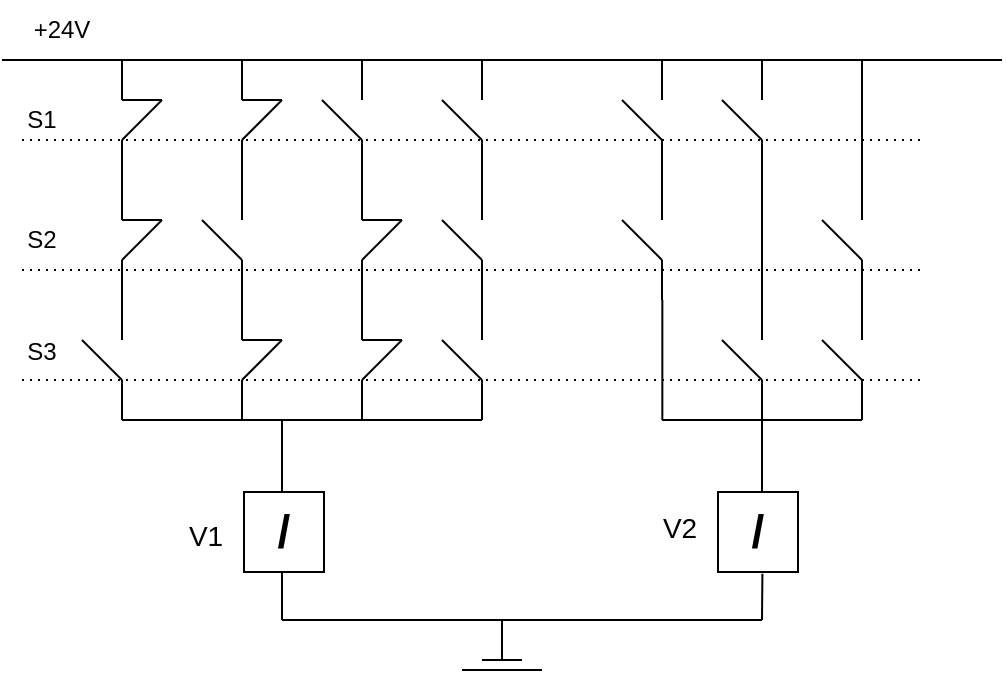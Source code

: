 <mxfile version="24.8.4" pages="3">
  <diagram id="AM9lH2a5jzfDnKfI3pg5" name="Page-3">
    <mxGraphModel dx="598" dy="318" grid="1" gridSize="10" guides="1" tooltips="1" connect="1" arrows="1" fold="1" page="1" pageScale="1" pageWidth="827" pageHeight="1169" math="0" shadow="0">
      <root>
        <mxCell id="0" />
        <mxCell id="1" parent="0" />
        <mxCell id="fuDZo03GKlNmwaECediN-8" value="" style="endArrow=none;html=1;rounded=0;" edge="1" parent="1">
          <mxGeometry width="50" height="50" relative="1" as="geometry">
            <mxPoint x="20" y="240" as="sourcePoint" />
            <mxPoint x="520" y="240" as="targetPoint" />
          </mxGeometry>
        </mxCell>
        <mxCell id="fuDZo03GKlNmwaECediN-56" value="" style="endArrow=none;dashed=1;html=1;dashPattern=1 3;strokeWidth=1;rounded=0;" edge="1" parent="1">
          <mxGeometry width="50" height="50" relative="1" as="geometry">
            <mxPoint x="30" y="280" as="sourcePoint" />
            <mxPoint x="480" y="280" as="targetPoint" />
          </mxGeometry>
        </mxCell>
        <mxCell id="fuDZo03GKlNmwaECediN-57" value="S1" style="text;strokeColor=none;align=center;fillColor=none;html=1;verticalAlign=middle;whiteSpace=wrap;rounded=0;" vertex="1" parent="1">
          <mxGeometry x="30" y="255" width="20" height="30" as="geometry" />
        </mxCell>
        <mxCell id="fuDZo03GKlNmwaECediN-61" value="" style="group" vertex="1" connectable="0" parent="1">
          <mxGeometry x="140" y="240" width="20" height="60" as="geometry" />
        </mxCell>
        <mxCell id="fuDZo03GKlNmwaECediN-10" value="" style="endArrow=none;html=1;rounded=0;" edge="1" parent="fuDZo03GKlNmwaECediN-61">
          <mxGeometry width="50" height="50" relative="1" as="geometry">
            <mxPoint y="20" as="sourcePoint" />
            <mxPoint as="targetPoint" />
          </mxGeometry>
        </mxCell>
        <mxCell id="fuDZo03GKlNmwaECediN-11" value="" style="endArrow=none;html=1;rounded=0;" edge="1" parent="fuDZo03GKlNmwaECediN-61">
          <mxGeometry width="50" height="50" relative="1" as="geometry">
            <mxPoint y="40" as="sourcePoint" />
            <mxPoint x="20" y="20" as="targetPoint" />
          </mxGeometry>
        </mxCell>
        <mxCell id="fuDZo03GKlNmwaECediN-13" value="" style="endArrow=none;html=1;rounded=0;" edge="1" parent="fuDZo03GKlNmwaECediN-61">
          <mxGeometry width="50" height="50" relative="1" as="geometry">
            <mxPoint y="20" as="sourcePoint" />
            <mxPoint x="20" y="20" as="targetPoint" />
          </mxGeometry>
        </mxCell>
        <mxCell id="fuDZo03GKlNmwaECediN-60" value="" style="endArrow=none;html=1;rounded=0;" edge="1" parent="fuDZo03GKlNmwaECediN-61">
          <mxGeometry width="50" height="50" relative="1" as="geometry">
            <mxPoint y="60" as="sourcePoint" />
            <mxPoint y="40" as="targetPoint" />
          </mxGeometry>
        </mxCell>
        <mxCell id="fuDZo03GKlNmwaECediN-68" value="" style="group" vertex="1" connectable="0" parent="1">
          <mxGeometry x="80" y="240" width="20" height="60" as="geometry" />
        </mxCell>
        <mxCell id="fuDZo03GKlNmwaECediN-69" value="" style="endArrow=none;html=1;rounded=0;" edge="1" parent="fuDZo03GKlNmwaECediN-68">
          <mxGeometry width="50" height="50" relative="1" as="geometry">
            <mxPoint y="20" as="sourcePoint" />
            <mxPoint as="targetPoint" />
          </mxGeometry>
        </mxCell>
        <mxCell id="fuDZo03GKlNmwaECediN-70" value="" style="endArrow=none;html=1;rounded=0;" edge="1" parent="fuDZo03GKlNmwaECediN-68">
          <mxGeometry width="50" height="50" relative="1" as="geometry">
            <mxPoint y="40" as="sourcePoint" />
            <mxPoint x="20" y="20" as="targetPoint" />
          </mxGeometry>
        </mxCell>
        <mxCell id="fuDZo03GKlNmwaECediN-71" value="" style="endArrow=none;html=1;rounded=0;" edge="1" parent="fuDZo03GKlNmwaECediN-68">
          <mxGeometry width="50" height="50" relative="1" as="geometry">
            <mxPoint y="20" as="sourcePoint" />
            <mxPoint x="20" y="20" as="targetPoint" />
          </mxGeometry>
        </mxCell>
        <mxCell id="fuDZo03GKlNmwaECediN-72" value="" style="endArrow=none;html=1;rounded=0;" edge="1" parent="fuDZo03GKlNmwaECediN-68">
          <mxGeometry width="50" height="50" relative="1" as="geometry">
            <mxPoint y="60" as="sourcePoint" />
            <mxPoint y="40" as="targetPoint" />
          </mxGeometry>
        </mxCell>
        <mxCell id="fuDZo03GKlNmwaECediN-73" value="" style="group" vertex="1" connectable="0" parent="1">
          <mxGeometry x="180" y="240" width="20" height="60" as="geometry" />
        </mxCell>
        <mxCell id="fuDZo03GKlNmwaECediN-74" value="" style="endArrow=none;html=1;rounded=0;" edge="1" parent="fuDZo03GKlNmwaECediN-73">
          <mxGeometry width="50" height="50" relative="1" as="geometry">
            <mxPoint x="20" y="20" as="sourcePoint" />
            <mxPoint x="20" as="targetPoint" />
          </mxGeometry>
        </mxCell>
        <mxCell id="fuDZo03GKlNmwaECediN-75" value="" style="endArrow=none;html=1;rounded=0;" edge="1" parent="fuDZo03GKlNmwaECediN-73">
          <mxGeometry width="50" height="50" relative="1" as="geometry">
            <mxPoint x="20" y="40" as="sourcePoint" />
            <mxPoint y="20" as="targetPoint" />
          </mxGeometry>
        </mxCell>
        <mxCell id="fuDZo03GKlNmwaECediN-76" value="" style="endArrow=none;html=1;rounded=0;" edge="1" parent="fuDZo03GKlNmwaECediN-73">
          <mxGeometry width="50" height="50" relative="1" as="geometry">
            <mxPoint x="20" y="60" as="sourcePoint" />
            <mxPoint x="20" y="40" as="targetPoint" />
          </mxGeometry>
        </mxCell>
        <mxCell id="fuDZo03GKlNmwaECediN-77" value="" style="group" vertex="1" connectable="0" parent="1">
          <mxGeometry x="240" y="240" width="20" height="60" as="geometry" />
        </mxCell>
        <mxCell id="fuDZo03GKlNmwaECediN-78" value="" style="endArrow=none;html=1;rounded=0;" edge="1" parent="fuDZo03GKlNmwaECediN-77">
          <mxGeometry width="50" height="50" relative="1" as="geometry">
            <mxPoint x="20" y="20" as="sourcePoint" />
            <mxPoint x="20" as="targetPoint" />
          </mxGeometry>
        </mxCell>
        <mxCell id="fuDZo03GKlNmwaECediN-79" value="" style="endArrow=none;html=1;rounded=0;" edge="1" parent="fuDZo03GKlNmwaECediN-77">
          <mxGeometry width="50" height="50" relative="1" as="geometry">
            <mxPoint x="20" y="40" as="sourcePoint" />
            <mxPoint y="20" as="targetPoint" />
          </mxGeometry>
        </mxCell>
        <mxCell id="fuDZo03GKlNmwaECediN-80" value="" style="endArrow=none;html=1;rounded=0;" edge="1" parent="fuDZo03GKlNmwaECediN-77">
          <mxGeometry width="50" height="50" relative="1" as="geometry">
            <mxPoint x="20" y="60" as="sourcePoint" />
            <mxPoint x="20" y="40" as="targetPoint" />
          </mxGeometry>
        </mxCell>
        <mxCell id="fuDZo03GKlNmwaECediN-111" value="&lt;div&gt;S2&lt;/div&gt;" style="text;strokeColor=none;align=center;fillColor=none;html=1;verticalAlign=middle;whiteSpace=wrap;rounded=0;" vertex="1" parent="1">
          <mxGeometry x="30" y="315" width="20" height="30" as="geometry" />
        </mxCell>
        <mxCell id="fuDZo03GKlNmwaECediN-141" value="" style="group" vertex="1" connectable="0" parent="1">
          <mxGeometry x="80" y="300" width="20" height="60" as="geometry" />
        </mxCell>
        <mxCell id="fuDZo03GKlNmwaECediN-142" value="" style="endArrow=none;html=1;rounded=0;" edge="1" parent="fuDZo03GKlNmwaECediN-141">
          <mxGeometry width="50" height="50" relative="1" as="geometry">
            <mxPoint y="20" as="sourcePoint" />
            <mxPoint as="targetPoint" />
          </mxGeometry>
        </mxCell>
        <mxCell id="fuDZo03GKlNmwaECediN-143" value="" style="endArrow=none;html=1;rounded=0;" edge="1" parent="fuDZo03GKlNmwaECediN-141">
          <mxGeometry width="50" height="50" relative="1" as="geometry">
            <mxPoint y="40" as="sourcePoint" />
            <mxPoint x="20" y="20" as="targetPoint" />
          </mxGeometry>
        </mxCell>
        <mxCell id="fuDZo03GKlNmwaECediN-144" value="" style="endArrow=none;html=1;rounded=0;" edge="1" parent="fuDZo03GKlNmwaECediN-141">
          <mxGeometry width="50" height="50" relative="1" as="geometry">
            <mxPoint y="20" as="sourcePoint" />
            <mxPoint x="20" y="20" as="targetPoint" />
          </mxGeometry>
        </mxCell>
        <mxCell id="fuDZo03GKlNmwaECediN-145" value="" style="endArrow=none;html=1;rounded=0;" edge="1" parent="fuDZo03GKlNmwaECediN-141">
          <mxGeometry width="50" height="50" relative="1" as="geometry">
            <mxPoint y="60" as="sourcePoint" />
            <mxPoint y="40" as="targetPoint" />
          </mxGeometry>
        </mxCell>
        <mxCell id="fuDZo03GKlNmwaECediN-146" value="" style="group" vertex="1" connectable="0" parent="1">
          <mxGeometry x="60" y="360" width="20" height="60" as="geometry" />
        </mxCell>
        <mxCell id="fuDZo03GKlNmwaECediN-147" value="" style="endArrow=none;html=1;rounded=0;" edge="1" parent="fuDZo03GKlNmwaECediN-146">
          <mxGeometry width="50" height="50" relative="1" as="geometry">
            <mxPoint x="20" y="20" as="sourcePoint" />
            <mxPoint x="20" as="targetPoint" />
          </mxGeometry>
        </mxCell>
        <mxCell id="fuDZo03GKlNmwaECediN-148" value="" style="endArrow=none;html=1;rounded=0;" edge="1" parent="fuDZo03GKlNmwaECediN-146">
          <mxGeometry width="50" height="50" relative="1" as="geometry">
            <mxPoint x="20" y="40" as="sourcePoint" />
            <mxPoint y="20" as="targetPoint" />
          </mxGeometry>
        </mxCell>
        <mxCell id="fuDZo03GKlNmwaECediN-149" value="" style="endArrow=none;html=1;rounded=0;" edge="1" parent="fuDZo03GKlNmwaECediN-146">
          <mxGeometry width="50" height="50" relative="1" as="geometry">
            <mxPoint x="20" y="60" as="sourcePoint" />
            <mxPoint x="20" y="40" as="targetPoint" />
          </mxGeometry>
        </mxCell>
        <mxCell id="fuDZo03GKlNmwaECediN-150" value="" style="group" vertex="1" connectable="0" parent="1">
          <mxGeometry x="120" y="300" width="20" height="60" as="geometry" />
        </mxCell>
        <mxCell id="fuDZo03GKlNmwaECediN-151" value="" style="endArrow=none;html=1;rounded=0;" edge="1" parent="fuDZo03GKlNmwaECediN-150">
          <mxGeometry width="50" height="50" relative="1" as="geometry">
            <mxPoint x="20" y="20" as="sourcePoint" />
            <mxPoint x="20" as="targetPoint" />
          </mxGeometry>
        </mxCell>
        <mxCell id="fuDZo03GKlNmwaECediN-152" value="" style="endArrow=none;html=1;rounded=0;" edge="1" parent="fuDZo03GKlNmwaECediN-150">
          <mxGeometry width="50" height="50" relative="1" as="geometry">
            <mxPoint x="20" y="40" as="sourcePoint" />
            <mxPoint y="20" as="targetPoint" />
          </mxGeometry>
        </mxCell>
        <mxCell id="fuDZo03GKlNmwaECediN-153" value="" style="endArrow=none;html=1;rounded=0;" edge="1" parent="fuDZo03GKlNmwaECediN-150">
          <mxGeometry width="50" height="50" relative="1" as="geometry">
            <mxPoint x="20" y="60" as="sourcePoint" />
            <mxPoint x="20" y="40" as="targetPoint" />
          </mxGeometry>
        </mxCell>
        <mxCell id="fuDZo03GKlNmwaECediN-154" value="" style="group" vertex="1" connectable="0" parent="1">
          <mxGeometry x="140" y="360" width="20" height="60" as="geometry" />
        </mxCell>
        <mxCell id="fuDZo03GKlNmwaECediN-155" value="" style="endArrow=none;html=1;rounded=0;" edge="1" parent="fuDZo03GKlNmwaECediN-154">
          <mxGeometry width="50" height="50" relative="1" as="geometry">
            <mxPoint y="20" as="sourcePoint" />
            <mxPoint as="targetPoint" />
          </mxGeometry>
        </mxCell>
        <mxCell id="fuDZo03GKlNmwaECediN-156" value="" style="endArrow=none;html=1;rounded=0;" edge="1" parent="fuDZo03GKlNmwaECediN-154">
          <mxGeometry width="50" height="50" relative="1" as="geometry">
            <mxPoint y="40" as="sourcePoint" />
            <mxPoint x="20" y="20" as="targetPoint" />
          </mxGeometry>
        </mxCell>
        <mxCell id="fuDZo03GKlNmwaECediN-157" value="" style="endArrow=none;html=1;rounded=0;" edge="1" parent="fuDZo03GKlNmwaECediN-154">
          <mxGeometry width="50" height="50" relative="1" as="geometry">
            <mxPoint y="20" as="sourcePoint" />
            <mxPoint x="20" y="20" as="targetPoint" />
          </mxGeometry>
        </mxCell>
        <mxCell id="fuDZo03GKlNmwaECediN-158" value="" style="endArrow=none;html=1;rounded=0;" edge="1" parent="fuDZo03GKlNmwaECediN-154">
          <mxGeometry width="50" height="50" relative="1" as="geometry">
            <mxPoint y="60" as="sourcePoint" />
            <mxPoint y="40" as="targetPoint" />
          </mxGeometry>
        </mxCell>
        <mxCell id="fuDZo03GKlNmwaECediN-159" value="" style="group" vertex="1" connectable="0" parent="1">
          <mxGeometry x="200" y="300" width="20" height="60" as="geometry" />
        </mxCell>
        <mxCell id="fuDZo03GKlNmwaECediN-160" value="" style="endArrow=none;html=1;rounded=0;" edge="1" parent="fuDZo03GKlNmwaECediN-159">
          <mxGeometry width="50" height="50" relative="1" as="geometry">
            <mxPoint y="20" as="sourcePoint" />
            <mxPoint as="targetPoint" />
          </mxGeometry>
        </mxCell>
        <mxCell id="fuDZo03GKlNmwaECediN-161" value="" style="endArrow=none;html=1;rounded=0;" edge="1" parent="fuDZo03GKlNmwaECediN-159">
          <mxGeometry width="50" height="50" relative="1" as="geometry">
            <mxPoint y="40" as="sourcePoint" />
            <mxPoint x="20" y="20" as="targetPoint" />
          </mxGeometry>
        </mxCell>
        <mxCell id="fuDZo03GKlNmwaECediN-162" value="" style="endArrow=none;html=1;rounded=0;" edge="1" parent="fuDZo03GKlNmwaECediN-159">
          <mxGeometry width="50" height="50" relative="1" as="geometry">
            <mxPoint y="20" as="sourcePoint" />
            <mxPoint x="20" y="20" as="targetPoint" />
          </mxGeometry>
        </mxCell>
        <mxCell id="fuDZo03GKlNmwaECediN-163" value="" style="endArrow=none;html=1;rounded=0;" edge="1" parent="fuDZo03GKlNmwaECediN-159">
          <mxGeometry width="50" height="50" relative="1" as="geometry">
            <mxPoint y="60" as="sourcePoint" />
            <mxPoint y="40" as="targetPoint" />
          </mxGeometry>
        </mxCell>
        <mxCell id="fuDZo03GKlNmwaECediN-164" value="" style="group" vertex="1" connectable="0" parent="1">
          <mxGeometry x="200" y="360" width="20" height="60" as="geometry" />
        </mxCell>
        <mxCell id="fuDZo03GKlNmwaECediN-165" value="" style="endArrow=none;html=1;rounded=0;" edge="1" parent="fuDZo03GKlNmwaECediN-164">
          <mxGeometry width="50" height="50" relative="1" as="geometry">
            <mxPoint y="20" as="sourcePoint" />
            <mxPoint as="targetPoint" />
          </mxGeometry>
        </mxCell>
        <mxCell id="fuDZo03GKlNmwaECediN-166" value="" style="endArrow=none;html=1;rounded=0;" edge="1" parent="fuDZo03GKlNmwaECediN-164">
          <mxGeometry width="50" height="50" relative="1" as="geometry">
            <mxPoint y="40" as="sourcePoint" />
            <mxPoint x="20" y="20" as="targetPoint" />
          </mxGeometry>
        </mxCell>
        <mxCell id="fuDZo03GKlNmwaECediN-167" value="" style="endArrow=none;html=1;rounded=0;" edge="1" parent="fuDZo03GKlNmwaECediN-164">
          <mxGeometry width="50" height="50" relative="1" as="geometry">
            <mxPoint y="20" as="sourcePoint" />
            <mxPoint x="20" y="20" as="targetPoint" />
          </mxGeometry>
        </mxCell>
        <mxCell id="fuDZo03GKlNmwaECediN-168" value="" style="endArrow=none;html=1;rounded=0;" edge="1" parent="fuDZo03GKlNmwaECediN-164">
          <mxGeometry width="50" height="50" relative="1" as="geometry">
            <mxPoint y="60" as="sourcePoint" />
            <mxPoint y="40" as="targetPoint" />
          </mxGeometry>
        </mxCell>
        <mxCell id="fuDZo03GKlNmwaECediN-169" value="" style="group" vertex="1" connectable="0" parent="1">
          <mxGeometry x="240" y="300" width="20" height="60" as="geometry" />
        </mxCell>
        <mxCell id="fuDZo03GKlNmwaECediN-170" value="" style="endArrow=none;html=1;rounded=0;" edge="1" parent="fuDZo03GKlNmwaECediN-169">
          <mxGeometry width="50" height="50" relative="1" as="geometry">
            <mxPoint x="20" y="20" as="sourcePoint" />
            <mxPoint x="20" as="targetPoint" />
          </mxGeometry>
        </mxCell>
        <mxCell id="fuDZo03GKlNmwaECediN-171" value="" style="endArrow=none;html=1;rounded=0;" edge="1" parent="fuDZo03GKlNmwaECediN-169">
          <mxGeometry width="50" height="50" relative="1" as="geometry">
            <mxPoint x="20" y="40" as="sourcePoint" />
            <mxPoint y="20" as="targetPoint" />
          </mxGeometry>
        </mxCell>
        <mxCell id="fuDZo03GKlNmwaECediN-172" value="" style="endArrow=none;html=1;rounded=0;" edge="1" parent="fuDZo03GKlNmwaECediN-169">
          <mxGeometry width="50" height="50" relative="1" as="geometry">
            <mxPoint x="20" y="60" as="sourcePoint" />
            <mxPoint x="20" y="40" as="targetPoint" />
          </mxGeometry>
        </mxCell>
        <mxCell id="fuDZo03GKlNmwaECediN-173" value="" style="group" vertex="1" connectable="0" parent="1">
          <mxGeometry x="240" y="360" width="20" height="60" as="geometry" />
        </mxCell>
        <mxCell id="fuDZo03GKlNmwaECediN-174" value="" style="endArrow=none;html=1;rounded=0;" edge="1" parent="fuDZo03GKlNmwaECediN-173">
          <mxGeometry width="50" height="50" relative="1" as="geometry">
            <mxPoint x="20" y="20" as="sourcePoint" />
            <mxPoint x="20" as="targetPoint" />
          </mxGeometry>
        </mxCell>
        <mxCell id="fuDZo03GKlNmwaECediN-175" value="" style="endArrow=none;html=1;rounded=0;" edge="1" parent="fuDZo03GKlNmwaECediN-173">
          <mxGeometry width="50" height="50" relative="1" as="geometry">
            <mxPoint x="20" y="40" as="sourcePoint" />
            <mxPoint y="20" as="targetPoint" />
          </mxGeometry>
        </mxCell>
        <mxCell id="fuDZo03GKlNmwaECediN-176" value="" style="endArrow=none;html=1;rounded=0;" edge="1" parent="fuDZo03GKlNmwaECediN-173">
          <mxGeometry width="50" height="50" relative="1" as="geometry">
            <mxPoint x="20" y="60" as="sourcePoint" />
            <mxPoint x="20" y="40" as="targetPoint" />
          </mxGeometry>
        </mxCell>
        <mxCell id="fuDZo03GKlNmwaECediN-177" value="" style="endArrow=none;dashed=1;html=1;dashPattern=1 3;strokeWidth=1;rounded=0;" edge="1" parent="1">
          <mxGeometry width="50" height="50" relative="1" as="geometry">
            <mxPoint x="30" y="345" as="sourcePoint" />
            <mxPoint x="480" y="345" as="targetPoint" />
          </mxGeometry>
        </mxCell>
        <mxCell id="fuDZo03GKlNmwaECediN-178" value="" style="endArrow=none;dashed=1;html=1;dashPattern=1 3;strokeWidth=1;rounded=0;" edge="1" parent="1">
          <mxGeometry width="50" height="50" relative="1" as="geometry">
            <mxPoint x="30" y="400" as="sourcePoint" />
            <mxPoint x="480" y="400" as="targetPoint" />
          </mxGeometry>
        </mxCell>
        <mxCell id="fuDZo03GKlNmwaECediN-179" value="&lt;div&gt;S3&lt;/div&gt;" style="text;strokeColor=none;align=center;fillColor=none;html=1;verticalAlign=middle;whiteSpace=wrap;rounded=0;" vertex="1" parent="1">
          <mxGeometry x="30" y="328" width="20" height="115" as="geometry" />
        </mxCell>
        <mxCell id="fuDZo03GKlNmwaECediN-181" value="" style="endArrow=none;html=1;rounded=0;" edge="1" parent="1">
          <mxGeometry width="50" height="50" relative="1" as="geometry">
            <mxPoint x="80" y="420" as="sourcePoint" />
            <mxPoint x="260" y="420" as="targetPoint" />
          </mxGeometry>
        </mxCell>
        <mxCell id="fuDZo03GKlNmwaECediN-183" value="&lt;b&gt;&lt;font style=&quot;font-size: 23px;&quot;&gt;/&lt;/font&gt;&lt;/b&gt;" style="whiteSpace=wrap;html=1;aspect=fixed;" vertex="1" parent="1">
          <mxGeometry x="141" y="456" width="40" height="40" as="geometry" />
        </mxCell>
        <mxCell id="fuDZo03GKlNmwaECediN-188" value="" style="endArrow=none;html=1;rounded=0;exitX=0.5;exitY=1;exitDx=0;exitDy=0;" edge="1" parent="1">
          <mxGeometry width="50" height="50" relative="1" as="geometry">
            <mxPoint x="160" y="496" as="sourcePoint" />
            <mxPoint x="160" y="520" as="targetPoint" />
          </mxGeometry>
        </mxCell>
        <mxCell id="fuDZo03GKlNmwaECediN-189" value="" style="endArrow=none;html=1;rounded=0;" edge="1" parent="1">
          <mxGeometry width="50" height="50" relative="1" as="geometry">
            <mxPoint x="260" y="540" as="sourcePoint" />
            <mxPoint x="280" y="540" as="targetPoint" />
          </mxGeometry>
        </mxCell>
        <mxCell id="fuDZo03GKlNmwaECediN-190" value="" style="endArrow=none;html=1;rounded=0;" edge="1" parent="1">
          <mxGeometry width="50" height="50" relative="1" as="geometry">
            <mxPoint x="250" y="545" as="sourcePoint" />
            <mxPoint x="290" y="545" as="targetPoint" />
          </mxGeometry>
        </mxCell>
        <mxCell id="fuDZo03GKlNmwaECediN-191" value="+24V" style="text;strokeColor=none;align=center;fillColor=none;html=1;verticalAlign=middle;whiteSpace=wrap;rounded=0;" vertex="1" parent="1">
          <mxGeometry x="20" y="210" width="60" height="30" as="geometry" />
        </mxCell>
        <mxCell id="fuDZo03GKlNmwaECediN-192" value="" style="group" vertex="1" connectable="0" parent="1">
          <mxGeometry x="330" y="240" width="20" height="60" as="geometry" />
        </mxCell>
        <mxCell id="fuDZo03GKlNmwaECediN-193" value="" style="endArrow=none;html=1;rounded=0;" edge="1" parent="fuDZo03GKlNmwaECediN-192">
          <mxGeometry width="50" height="50" relative="1" as="geometry">
            <mxPoint x="20" y="20" as="sourcePoint" />
            <mxPoint x="20" as="targetPoint" />
          </mxGeometry>
        </mxCell>
        <mxCell id="fuDZo03GKlNmwaECediN-194" value="" style="endArrow=none;html=1;rounded=0;" edge="1" parent="fuDZo03GKlNmwaECediN-192">
          <mxGeometry width="50" height="50" relative="1" as="geometry">
            <mxPoint x="20" y="40" as="sourcePoint" />
            <mxPoint y="20" as="targetPoint" />
          </mxGeometry>
        </mxCell>
        <mxCell id="fuDZo03GKlNmwaECediN-195" value="" style="endArrow=none;html=1;rounded=0;" edge="1" parent="fuDZo03GKlNmwaECediN-192">
          <mxGeometry width="50" height="50" relative="1" as="geometry">
            <mxPoint x="20" y="60" as="sourcePoint" />
            <mxPoint x="20" y="40" as="targetPoint" />
          </mxGeometry>
        </mxCell>
        <mxCell id="fuDZo03GKlNmwaECediN-196" value="" style="group" vertex="1" connectable="0" parent="1">
          <mxGeometry x="380" y="240" width="20" height="60" as="geometry" />
        </mxCell>
        <mxCell id="fuDZo03GKlNmwaECediN-197" value="" style="endArrow=none;html=1;rounded=0;" edge="1" parent="fuDZo03GKlNmwaECediN-196">
          <mxGeometry width="50" height="50" relative="1" as="geometry">
            <mxPoint x="20" y="20" as="sourcePoint" />
            <mxPoint x="20" as="targetPoint" />
          </mxGeometry>
        </mxCell>
        <mxCell id="fuDZo03GKlNmwaECediN-198" value="" style="endArrow=none;html=1;rounded=0;" edge="1" parent="fuDZo03GKlNmwaECediN-196">
          <mxGeometry width="50" height="50" relative="1" as="geometry">
            <mxPoint x="20" y="40" as="sourcePoint" />
            <mxPoint y="20" as="targetPoint" />
          </mxGeometry>
        </mxCell>
        <mxCell id="fuDZo03GKlNmwaECediN-199" value="" style="endArrow=none;html=1;rounded=0;" edge="1" parent="fuDZo03GKlNmwaECediN-196">
          <mxGeometry width="50" height="50" relative="1" as="geometry">
            <mxPoint x="20" y="60" as="sourcePoint" />
            <mxPoint x="20" y="40" as="targetPoint" />
          </mxGeometry>
        </mxCell>
        <mxCell id="fuDZo03GKlNmwaECediN-200" value="" style="group" vertex="1" connectable="0" parent="1">
          <mxGeometry x="330" y="300" width="20" height="60" as="geometry" />
        </mxCell>
        <mxCell id="fuDZo03GKlNmwaECediN-201" value="" style="endArrow=none;html=1;rounded=0;" edge="1" parent="fuDZo03GKlNmwaECediN-200">
          <mxGeometry width="50" height="50" relative="1" as="geometry">
            <mxPoint x="20" y="20" as="sourcePoint" />
            <mxPoint x="20" as="targetPoint" />
          </mxGeometry>
        </mxCell>
        <mxCell id="fuDZo03GKlNmwaECediN-202" value="" style="endArrow=none;html=1;rounded=0;" edge="1" parent="fuDZo03GKlNmwaECediN-200">
          <mxGeometry width="50" height="50" relative="1" as="geometry">
            <mxPoint x="20" y="40" as="sourcePoint" />
            <mxPoint y="20" as="targetPoint" />
          </mxGeometry>
        </mxCell>
        <mxCell id="fuDZo03GKlNmwaECediN-203" value="" style="endArrow=none;html=1;rounded=0;" edge="1" parent="fuDZo03GKlNmwaECediN-200">
          <mxGeometry width="50" height="50" relative="1" as="geometry">
            <mxPoint x="20" y="60" as="sourcePoint" />
            <mxPoint x="20" y="40" as="targetPoint" />
          </mxGeometry>
        </mxCell>
        <mxCell id="fuDZo03GKlNmwaECediN-204" value="" style="group" vertex="1" connectable="0" parent="1">
          <mxGeometry x="380" y="360" width="20" height="60" as="geometry" />
        </mxCell>
        <mxCell id="fuDZo03GKlNmwaECediN-205" value="" style="endArrow=none;html=1;rounded=0;" edge="1" parent="fuDZo03GKlNmwaECediN-204">
          <mxGeometry width="50" height="50" relative="1" as="geometry">
            <mxPoint x="20" y="20" as="sourcePoint" />
            <mxPoint x="20" as="targetPoint" />
          </mxGeometry>
        </mxCell>
        <mxCell id="fuDZo03GKlNmwaECediN-206" value="" style="endArrow=none;html=1;rounded=0;" edge="1" parent="fuDZo03GKlNmwaECediN-204">
          <mxGeometry width="50" height="50" relative="1" as="geometry">
            <mxPoint x="20" y="40" as="sourcePoint" />
            <mxPoint y="20" as="targetPoint" />
          </mxGeometry>
        </mxCell>
        <mxCell id="fuDZo03GKlNmwaECediN-207" value="" style="endArrow=none;html=1;rounded=0;" edge="1" parent="fuDZo03GKlNmwaECediN-204">
          <mxGeometry width="50" height="50" relative="1" as="geometry">
            <mxPoint x="20" y="60" as="sourcePoint" />
            <mxPoint x="20" y="40" as="targetPoint" />
          </mxGeometry>
        </mxCell>
        <mxCell id="fuDZo03GKlNmwaECediN-208" value="" style="group" vertex="1" connectable="0" parent="1">
          <mxGeometry x="430" y="360" width="20" height="60" as="geometry" />
        </mxCell>
        <mxCell id="fuDZo03GKlNmwaECediN-209" value="" style="endArrow=none;html=1;rounded=0;" edge="1" parent="fuDZo03GKlNmwaECediN-208">
          <mxGeometry width="50" height="50" relative="1" as="geometry">
            <mxPoint x="20" y="20" as="sourcePoint" />
            <mxPoint x="20" as="targetPoint" />
          </mxGeometry>
        </mxCell>
        <mxCell id="fuDZo03GKlNmwaECediN-210" value="" style="endArrow=none;html=1;rounded=0;" edge="1" parent="fuDZo03GKlNmwaECediN-208">
          <mxGeometry width="50" height="50" relative="1" as="geometry">
            <mxPoint x="20" y="40" as="sourcePoint" />
            <mxPoint y="20" as="targetPoint" />
          </mxGeometry>
        </mxCell>
        <mxCell id="fuDZo03GKlNmwaECediN-211" value="" style="endArrow=none;html=1;rounded=0;" edge="1" parent="fuDZo03GKlNmwaECediN-208">
          <mxGeometry width="50" height="50" relative="1" as="geometry">
            <mxPoint x="20" y="60" as="sourcePoint" />
            <mxPoint x="20" y="40" as="targetPoint" />
          </mxGeometry>
        </mxCell>
        <mxCell id="fuDZo03GKlNmwaECediN-212" value="" style="group" vertex="1" connectable="0" parent="1">
          <mxGeometry x="430" y="300" width="20" height="60" as="geometry" />
        </mxCell>
        <mxCell id="fuDZo03GKlNmwaECediN-213" value="" style="endArrow=none;html=1;rounded=0;" edge="1" parent="fuDZo03GKlNmwaECediN-212">
          <mxGeometry width="50" height="50" relative="1" as="geometry">
            <mxPoint x="20" y="20" as="sourcePoint" />
            <mxPoint x="20" as="targetPoint" />
          </mxGeometry>
        </mxCell>
        <mxCell id="fuDZo03GKlNmwaECediN-214" value="" style="endArrow=none;html=1;rounded=0;" edge="1" parent="fuDZo03GKlNmwaECediN-212">
          <mxGeometry width="50" height="50" relative="1" as="geometry">
            <mxPoint x="20" y="40" as="sourcePoint" />
            <mxPoint y="20" as="targetPoint" />
          </mxGeometry>
        </mxCell>
        <mxCell id="fuDZo03GKlNmwaECediN-215" value="" style="endArrow=none;html=1;rounded=0;" edge="1" parent="fuDZo03GKlNmwaECediN-212">
          <mxGeometry width="50" height="50" relative="1" as="geometry">
            <mxPoint x="20" y="60" as="sourcePoint" />
            <mxPoint x="20" y="40" as="targetPoint" />
          </mxGeometry>
        </mxCell>
        <mxCell id="fuDZo03GKlNmwaECediN-216" value="" style="endArrow=none;html=1;rounded=0;" edge="1" parent="1">
          <mxGeometry width="50" height="50" relative="1" as="geometry">
            <mxPoint x="400" y="360" as="sourcePoint" />
            <mxPoint x="400" y="300" as="targetPoint" />
          </mxGeometry>
        </mxCell>
        <mxCell id="fuDZo03GKlNmwaECediN-217" value="" style="endArrow=none;html=1;rounded=0;" edge="1" parent="1">
          <mxGeometry width="50" height="50" relative="1" as="geometry">
            <mxPoint x="450" y="300" as="sourcePoint" />
            <mxPoint x="450" y="240" as="targetPoint" />
          </mxGeometry>
        </mxCell>
        <mxCell id="fuDZo03GKlNmwaECediN-218" value="" style="endArrow=none;html=1;rounded=0;" edge="1" parent="1">
          <mxGeometry width="50" height="50" relative="1" as="geometry">
            <mxPoint x="350.17" y="420" as="sourcePoint" />
            <mxPoint x="350.17" y="360" as="targetPoint" />
          </mxGeometry>
        </mxCell>
        <mxCell id="fuDZo03GKlNmwaECediN-219" value="" style="endArrow=none;html=1;rounded=0;" edge="1" parent="1">
          <mxGeometry width="50" height="50" relative="1" as="geometry">
            <mxPoint x="350" y="420" as="sourcePoint" />
            <mxPoint x="450" y="420" as="targetPoint" />
          </mxGeometry>
        </mxCell>
        <mxCell id="fuDZo03GKlNmwaECediN-220" value="&lt;font style=&quot;font-size: 14px;&quot;&gt;V1&lt;/font&gt;" style="text;strokeColor=none;align=center;fillColor=none;html=1;verticalAlign=middle;whiteSpace=wrap;rounded=0;" vertex="1" parent="1">
          <mxGeometry x="107" y="463" width="30" height="30" as="geometry" />
        </mxCell>
        <mxCell id="Z6KQpDyjI9Lm1c1H0GWA-1" value="&lt;b&gt;&lt;font style=&quot;font-size: 23px;&quot;&gt;/&lt;/font&gt;&lt;/b&gt;" style="whiteSpace=wrap;html=1;aspect=fixed;" vertex="1" parent="1">
          <mxGeometry x="378" y="456" width="40" height="40" as="geometry" />
        </mxCell>
        <mxCell id="Z6KQpDyjI9Lm1c1H0GWA-5" value="&lt;font style=&quot;font-size: 14px;&quot;&gt;V2&lt;/font&gt;" style="text;strokeColor=none;align=center;fillColor=none;html=1;verticalAlign=middle;whiteSpace=wrap;rounded=0;" vertex="1" parent="1">
          <mxGeometry x="344" y="459" width="30" height="30" as="geometry" />
        </mxCell>
        <mxCell id="Z6KQpDyjI9Lm1c1H0GWA-6" value="" style="endArrow=none;html=1;rounded=0;" edge="1" parent="1">
          <mxGeometry width="50" height="50" relative="1" as="geometry">
            <mxPoint x="270" y="540" as="sourcePoint" />
            <mxPoint x="270" y="520" as="targetPoint" />
          </mxGeometry>
        </mxCell>
        <mxCell id="Z6KQpDyjI9Lm1c1H0GWA-7" value="" style="endArrow=none;html=1;rounded=0;" edge="1" parent="1">
          <mxGeometry width="50" height="50" relative="1" as="geometry">
            <mxPoint x="160" y="520" as="sourcePoint" />
            <mxPoint x="400" y="520" as="targetPoint" />
          </mxGeometry>
        </mxCell>
        <mxCell id="Z6KQpDyjI9Lm1c1H0GWA-8" value="" style="endArrow=none;html=1;rounded=0;" edge="1" parent="1">
          <mxGeometry width="50" height="50" relative="1" as="geometry">
            <mxPoint x="160" y="456" as="sourcePoint" />
            <mxPoint x="160" y="420" as="targetPoint" />
          </mxGeometry>
        </mxCell>
        <mxCell id="Z6KQpDyjI9Lm1c1H0GWA-9" value="" style="endArrow=none;html=1;rounded=0;" edge="1" parent="1">
          <mxGeometry width="50" height="50" relative="1" as="geometry">
            <mxPoint x="400" y="456" as="sourcePoint" />
            <mxPoint x="400" y="420" as="targetPoint" />
          </mxGeometry>
        </mxCell>
        <mxCell id="Z6KQpDyjI9Lm1c1H0GWA-10" value="" style="endArrow=none;html=1;rounded=0;exitX=0.555;exitY=1.022;exitDx=0;exitDy=0;exitPerimeter=0;" edge="1" parent="1" source="Z6KQpDyjI9Lm1c1H0GWA-1">
          <mxGeometry width="50" height="50" relative="1" as="geometry">
            <mxPoint x="330" y="540" as="sourcePoint" />
            <mxPoint x="400" y="520" as="targetPoint" />
          </mxGeometry>
        </mxCell>
      </root>
    </mxGraphModel>
  </diagram>
  <diagram name="PAGE2" id="m17QSuZfNovxnsSF852u">
    <mxGraphModel dx="1434" dy="764" grid="1" gridSize="10" guides="1" tooltips="1" connect="1" arrows="1" fold="1" page="1" pageScale="1" pageWidth="827" pageHeight="1169" math="0" shadow="0">
      <root>
        <mxCell id="zQdL1Z4vZY81CpmGs_AE-0" />
        <mxCell id="zQdL1Z4vZY81CpmGs_AE-1" parent="zQdL1Z4vZY81CpmGs_AE-0" />
        <mxCell id="zQdL1Z4vZY81CpmGs_AE-19" value="" style="verticalLabelPosition=bottom;verticalAlign=top;html=1;shape=mxgraph.basic.rect;fillColor2=none;strokeWidth=1;size=20;indent=5;fillColor=none;" vertex="1" parent="zQdL1Z4vZY81CpmGs_AE-1">
          <mxGeometry x="20" y="140" width="460" height="320" as="geometry" />
        </mxCell>
        <mxCell id="zQdL1Z4vZY81CpmGs_AE-2" value="" style="shape=table;startSize=0;container=1;collapsible=0;childLayout=tableLayout;fontSize=16;" vertex="1" parent="zQdL1Z4vZY81CpmGs_AE-1">
          <mxGeometry x="120" y="240" width="320" height="160" as="geometry" />
        </mxCell>
        <mxCell id="zQdL1Z4vZY81CpmGs_AE-3" value="" style="shape=tableRow;horizontal=0;startSize=0;swimlaneHead=0;swimlaneBody=0;strokeColor=inherit;top=0;left=0;bottom=0;right=0;collapsible=0;dropTarget=0;fillColor=none;points=[[0,0.5],[1,0.5]];portConstraint=eastwest;fontSize=16;" vertex="1" parent="zQdL1Z4vZY81CpmGs_AE-2">
          <mxGeometry width="320" height="80" as="geometry" />
        </mxCell>
        <mxCell id="zQdL1Z4vZY81CpmGs_AE-4" value="1" style="shape=partialRectangle;html=1;whiteSpace=wrap;connectable=0;strokeColor=inherit;overflow=hidden;fillColor=none;top=0;left=0;bottom=0;right=0;pointerEvents=1;fontSize=16;" vertex="1" parent="zQdL1Z4vZY81CpmGs_AE-3">
          <mxGeometry width="80" height="80" as="geometry">
            <mxRectangle width="80" height="80" as="alternateBounds" />
          </mxGeometry>
        </mxCell>
        <mxCell id="zQdL1Z4vZY81CpmGs_AE-5" value="1" style="shape=partialRectangle;html=1;whiteSpace=wrap;connectable=0;strokeColor=inherit;overflow=hidden;fillColor=none;top=0;left=0;bottom=0;right=0;pointerEvents=1;fontSize=16;" vertex="1" parent="zQdL1Z4vZY81CpmGs_AE-3">
          <mxGeometry x="80" width="81" height="80" as="geometry">
            <mxRectangle width="81" height="80" as="alternateBounds" />
          </mxGeometry>
        </mxCell>
        <mxCell id="zQdL1Z4vZY81CpmGs_AE-6" value="1" style="shape=partialRectangle;html=1;whiteSpace=wrap;connectable=0;strokeColor=inherit;overflow=hidden;fillColor=none;top=0;left=0;bottom=0;right=0;pointerEvents=1;fontSize=16;" vertex="1" parent="zQdL1Z4vZY81CpmGs_AE-3">
          <mxGeometry x="161" width="79" height="80" as="geometry">
            <mxRectangle width="79" height="80" as="alternateBounds" />
          </mxGeometry>
        </mxCell>
        <mxCell id="zQdL1Z4vZY81CpmGs_AE-7" value="" style="shape=partialRectangle;html=1;whiteSpace=wrap;connectable=0;strokeColor=inherit;overflow=hidden;fillColor=none;top=0;left=0;bottom=0;right=0;pointerEvents=1;fontSize=16;" vertex="1" parent="zQdL1Z4vZY81CpmGs_AE-3">
          <mxGeometry x="240" width="80" height="80" as="geometry">
            <mxRectangle width="80" height="80" as="alternateBounds" />
          </mxGeometry>
        </mxCell>
        <mxCell id="zQdL1Z4vZY81CpmGs_AE-8" value="" style="shape=tableRow;horizontal=0;startSize=0;swimlaneHead=0;swimlaneBody=0;strokeColor=inherit;top=0;left=0;bottom=0;right=0;collapsible=0;dropTarget=0;fillColor=none;points=[[0,0.5],[1,0.5]];portConstraint=eastwest;fontSize=16;" vertex="1" parent="zQdL1Z4vZY81CpmGs_AE-2">
          <mxGeometry y="80" width="320" height="80" as="geometry" />
        </mxCell>
        <mxCell id="zQdL1Z4vZY81CpmGs_AE-9" value="" style="shape=partialRectangle;html=1;whiteSpace=wrap;connectable=0;strokeColor=inherit;overflow=hidden;fillColor=none;top=0;left=0;bottom=0;right=0;pointerEvents=1;fontSize=16;" vertex="1" parent="zQdL1Z4vZY81CpmGs_AE-8">
          <mxGeometry width="80" height="80" as="geometry">
            <mxRectangle width="80" height="80" as="alternateBounds" />
          </mxGeometry>
        </mxCell>
        <mxCell id="zQdL1Z4vZY81CpmGs_AE-10" value="1" style="shape=partialRectangle;html=1;whiteSpace=wrap;connectable=0;strokeColor=inherit;overflow=hidden;fillColor=none;top=0;left=0;bottom=0;right=0;pointerEvents=1;fontSize=16;" vertex="1" parent="zQdL1Z4vZY81CpmGs_AE-8">
          <mxGeometry x="80" width="81" height="80" as="geometry">
            <mxRectangle width="81" height="80" as="alternateBounds" />
          </mxGeometry>
        </mxCell>
        <mxCell id="zQdL1Z4vZY81CpmGs_AE-11" value="" style="shape=partialRectangle;html=1;whiteSpace=wrap;connectable=0;strokeColor=inherit;overflow=hidden;fillColor=none;top=0;left=0;bottom=0;right=0;pointerEvents=1;fontSize=16;" vertex="1" parent="zQdL1Z4vZY81CpmGs_AE-8">
          <mxGeometry x="161" width="79" height="80" as="geometry">
            <mxRectangle width="79" height="80" as="alternateBounds" />
          </mxGeometry>
        </mxCell>
        <mxCell id="zQdL1Z4vZY81CpmGs_AE-12" style="shape=partialRectangle;html=1;whiteSpace=wrap;connectable=0;strokeColor=inherit;overflow=hidden;fillColor=none;top=0;left=0;bottom=0;right=0;pointerEvents=1;fontSize=16;" vertex="1" parent="zQdL1Z4vZY81CpmGs_AE-8">
          <mxGeometry x="240" width="80" height="80" as="geometry">
            <mxRectangle width="80" height="80" as="alternateBounds" />
          </mxGeometry>
        </mxCell>
        <mxCell id="zQdL1Z4vZY81CpmGs_AE-13" value="" style="endArrow=none;html=1;rounded=0;" edge="1" parent="zQdL1Z4vZY81CpmGs_AE-1">
          <mxGeometry width="50" height="50" relative="1" as="geometry">
            <mxPoint x="120" y="220" as="sourcePoint" />
            <mxPoint x="280" y="220" as="targetPoint" />
          </mxGeometry>
        </mxCell>
        <mxCell id="zQdL1Z4vZY81CpmGs_AE-14" value="" style="endArrow=none;html=1;rounded=0;exitX=1;exitY=1;exitDx=0;exitDy=0;" edge="1" parent="zQdL1Z4vZY81CpmGs_AE-1" source="zQdL1Z4vZY81CpmGs_AE-17">
          <mxGeometry width="50" height="50" relative="1" as="geometry">
            <mxPoint x="100" y="280" as="sourcePoint" />
            <mxPoint x="100" y="240" as="targetPoint" />
          </mxGeometry>
        </mxCell>
        <mxCell id="zQdL1Z4vZY81CpmGs_AE-15" value="" style="endArrow=none;html=1;rounded=0;" edge="1" parent="zQdL1Z4vZY81CpmGs_AE-1">
          <mxGeometry width="50" height="50" relative="1" as="geometry">
            <mxPoint x="200" y="420" as="sourcePoint" />
            <mxPoint x="360" y="420" as="targetPoint" />
          </mxGeometry>
        </mxCell>
        <mxCell id="zQdL1Z4vZY81CpmGs_AE-16" value="S1" style="text;strokeColor=none;align=center;fillColor=none;html=1;verticalAlign=middle;whiteSpace=wrap;rounded=0;" vertex="1" parent="zQdL1Z4vZY81CpmGs_AE-1">
          <mxGeometry x="170" y="180" width="60" height="30" as="geometry" />
        </mxCell>
        <mxCell id="zQdL1Z4vZY81CpmGs_AE-17" value="S2" style="text;strokeColor=none;align=center;fillColor=none;html=1;verticalAlign=middle;whiteSpace=wrap;rounded=0;" vertex="1" parent="zQdL1Z4vZY81CpmGs_AE-1">
          <mxGeometry x="40" y="250" width="60" height="70" as="geometry" />
        </mxCell>
        <mxCell id="zQdL1Z4vZY81CpmGs_AE-18" value="S3" style="text;strokeColor=none;align=center;fillColor=none;html=1;verticalAlign=middle;whiteSpace=wrap;rounded=0;" vertex="1" parent="zQdL1Z4vZY81CpmGs_AE-1">
          <mxGeometry x="250" y="430" width="60" height="30" as="geometry" />
        </mxCell>
        <mxCell id="zQdL1Z4vZY81CpmGs_AE-20" value="V2" style="text;strokeColor=#666666;align=center;fillColor=#f5f5f5;html=1;verticalAlign=middle;whiteSpace=wrap;rounded=0;fontStyle=1;fontSize=14;fontColor=#333333;" vertex="1" parent="zQdL1Z4vZY81CpmGs_AE-1">
          <mxGeometry x="30" y="160" width="60" height="30" as="geometry" />
        </mxCell>
        <mxCell id="4Tzdne8kh45QGjyC_gmj-0" value="" style="ellipse;whiteSpace=wrap;html=1;fillColor=none;dashed=1;dashPattern=8 8;strokeWidth=1;perimeterSpacing=0;opacity=60;rotation=90;" vertex="1" parent="zQdL1Z4vZY81CpmGs_AE-1">
          <mxGeometry x="170" y="280" width="150" height="80" as="geometry" />
        </mxCell>
        <mxCell id="4Tzdne8kh45QGjyC_gmj-2" value="" style="ellipse;whiteSpace=wrap;html=1;fillColor=none;dashed=1;dashPattern=8 8;strokeWidth=1;perimeterSpacing=0;opacity=60;" vertex="1" parent="zQdL1Z4vZY81CpmGs_AE-1">
          <mxGeometry x="125" y="240" width="150" height="80" as="geometry" />
        </mxCell>
        <mxCell id="4Tzdne8kh45QGjyC_gmj-3" value="" style="ellipse;whiteSpace=wrap;html=1;fillColor=none;dashed=1;dashPattern=8 8;strokeWidth=1;perimeterSpacing=0;opacity=60;" vertex="1" parent="zQdL1Z4vZY81CpmGs_AE-1">
          <mxGeometry x="220" y="240" width="150" height="80" as="geometry" />
        </mxCell>
      </root>
    </mxGraphModel>
  </diagram>
  <diagram name="Page-1" id="1wr5s6wkPmQVYr-oqGSK">
    <mxGraphModel dx="989" dy="527" grid="1" gridSize="10" guides="1" tooltips="1" connect="1" arrows="1" fold="1" page="1" pageScale="1" pageWidth="827" pageHeight="1169" math="0" shadow="0">
      <root>
        <mxCell id="0" />
        <mxCell id="1" parent="0" />
        <mxCell id="5gJM0JyYO3eOrcSxypHC-1" value="" style="shape=table;startSize=0;container=1;collapsible=0;childLayout=tableLayout;fontSize=16;" vertex="1" parent="1">
          <mxGeometry x="120" y="240" width="320" height="160" as="geometry" />
        </mxCell>
        <mxCell id="5gJM0JyYO3eOrcSxypHC-2" value="" style="shape=tableRow;horizontal=0;startSize=0;swimlaneHead=0;swimlaneBody=0;strokeColor=inherit;top=0;left=0;bottom=0;right=0;collapsible=0;dropTarget=0;fillColor=none;points=[[0,0.5],[1,0.5]];portConstraint=eastwest;fontSize=16;" vertex="1" parent="5gJM0JyYO3eOrcSxypHC-1">
          <mxGeometry width="320" height="80" as="geometry" />
        </mxCell>
        <mxCell id="5gJM0JyYO3eOrcSxypHC-3" value="" style="shape=partialRectangle;html=1;whiteSpace=wrap;connectable=0;strokeColor=inherit;overflow=hidden;fillColor=none;top=0;left=0;bottom=0;right=0;pointerEvents=1;fontSize=16;" vertex="1" parent="5gJM0JyYO3eOrcSxypHC-2">
          <mxGeometry width="80" height="80" as="geometry">
            <mxRectangle width="80" height="80" as="alternateBounds" />
          </mxGeometry>
        </mxCell>
        <mxCell id="5gJM0JyYO3eOrcSxypHC-4" value="1" style="shape=partialRectangle;html=1;whiteSpace=wrap;connectable=0;strokeColor=inherit;overflow=hidden;fillColor=none;top=0;left=0;bottom=0;right=0;pointerEvents=1;fontSize=16;" vertex="1" parent="5gJM0JyYO3eOrcSxypHC-2">
          <mxGeometry x="80" width="81" height="80" as="geometry">
            <mxRectangle width="81" height="80" as="alternateBounds" />
          </mxGeometry>
        </mxCell>
        <mxCell id="5gJM0JyYO3eOrcSxypHC-5" value="" style="shape=partialRectangle;html=1;whiteSpace=wrap;connectable=0;strokeColor=inherit;overflow=hidden;fillColor=none;top=0;left=0;bottom=0;right=0;pointerEvents=1;fontSize=16;" vertex="1" parent="5gJM0JyYO3eOrcSxypHC-2">
          <mxGeometry x="161" width="79" height="80" as="geometry">
            <mxRectangle width="79" height="80" as="alternateBounds" />
          </mxGeometry>
        </mxCell>
        <mxCell id="5gJM0JyYO3eOrcSxypHC-76" value="1" style="shape=partialRectangle;html=1;whiteSpace=wrap;connectable=0;strokeColor=inherit;overflow=hidden;fillColor=none;top=0;left=0;bottom=0;right=0;pointerEvents=1;fontSize=16;" vertex="1" parent="5gJM0JyYO3eOrcSxypHC-2">
          <mxGeometry x="240" width="80" height="80" as="geometry">
            <mxRectangle width="80" height="80" as="alternateBounds" />
          </mxGeometry>
        </mxCell>
        <mxCell id="5gJM0JyYO3eOrcSxypHC-40" value="" style="shape=tableRow;horizontal=0;startSize=0;swimlaneHead=0;swimlaneBody=0;strokeColor=inherit;top=0;left=0;bottom=0;right=0;collapsible=0;dropTarget=0;fillColor=none;points=[[0,0.5],[1,0.5]];portConstraint=eastwest;fontSize=16;" vertex="1" parent="5gJM0JyYO3eOrcSxypHC-1">
          <mxGeometry y="80" width="320" height="80" as="geometry" />
        </mxCell>
        <mxCell id="5gJM0JyYO3eOrcSxypHC-41" value="1" style="shape=partialRectangle;html=1;whiteSpace=wrap;connectable=0;strokeColor=inherit;overflow=hidden;fillColor=none;top=0;left=0;bottom=0;right=0;pointerEvents=1;fontSize=16;" vertex="1" parent="5gJM0JyYO3eOrcSxypHC-40">
          <mxGeometry width="80" height="80" as="geometry">
            <mxRectangle width="80" height="80" as="alternateBounds" />
          </mxGeometry>
        </mxCell>
        <mxCell id="5gJM0JyYO3eOrcSxypHC-42" value="" style="shape=partialRectangle;html=1;whiteSpace=wrap;connectable=0;strokeColor=inherit;overflow=hidden;fillColor=none;top=0;left=0;bottom=0;right=0;pointerEvents=1;fontSize=16;" vertex="1" parent="5gJM0JyYO3eOrcSxypHC-40">
          <mxGeometry x="80" width="81" height="80" as="geometry">
            <mxRectangle width="81" height="80" as="alternateBounds" />
          </mxGeometry>
        </mxCell>
        <mxCell id="5gJM0JyYO3eOrcSxypHC-43" value="1" style="shape=partialRectangle;html=1;whiteSpace=wrap;connectable=0;strokeColor=inherit;overflow=hidden;fillColor=none;top=0;left=0;bottom=0;right=0;pointerEvents=1;fontSize=16;" vertex="1" parent="5gJM0JyYO3eOrcSxypHC-40">
          <mxGeometry x="161" width="79" height="80" as="geometry">
            <mxRectangle width="79" height="80" as="alternateBounds" />
          </mxGeometry>
        </mxCell>
        <mxCell id="5gJM0JyYO3eOrcSxypHC-77" style="shape=partialRectangle;html=1;whiteSpace=wrap;connectable=0;strokeColor=inherit;overflow=hidden;fillColor=none;top=0;left=0;bottom=0;right=0;pointerEvents=1;fontSize=16;" vertex="1" parent="5gJM0JyYO3eOrcSxypHC-40">
          <mxGeometry x="240" width="80" height="80" as="geometry">
            <mxRectangle width="80" height="80" as="alternateBounds" />
          </mxGeometry>
        </mxCell>
        <mxCell id="5gJM0JyYO3eOrcSxypHC-78" value="" style="endArrow=none;html=1;rounded=0;" edge="1" parent="1">
          <mxGeometry width="50" height="50" relative="1" as="geometry">
            <mxPoint x="120" y="220" as="sourcePoint" />
            <mxPoint x="280" y="220" as="targetPoint" />
          </mxGeometry>
        </mxCell>
        <mxCell id="5gJM0JyYO3eOrcSxypHC-79" value="" style="endArrow=none;html=1;rounded=0;exitX=1;exitY=1;exitDx=0;exitDy=0;" edge="1" parent="1" source="5gJM0JyYO3eOrcSxypHC-84">
          <mxGeometry width="50" height="50" relative="1" as="geometry">
            <mxPoint x="100" y="280" as="sourcePoint" />
            <mxPoint x="100" y="240" as="targetPoint" />
          </mxGeometry>
        </mxCell>
        <mxCell id="5gJM0JyYO3eOrcSxypHC-80" value="" style="endArrow=none;html=1;rounded=0;" edge="1" parent="1">
          <mxGeometry width="50" height="50" relative="1" as="geometry">
            <mxPoint x="200" y="420" as="sourcePoint" />
            <mxPoint x="360" y="420" as="targetPoint" />
          </mxGeometry>
        </mxCell>
        <mxCell id="5gJM0JyYO3eOrcSxypHC-83" value="S1" style="text;strokeColor=none;align=center;fillColor=none;html=1;verticalAlign=middle;whiteSpace=wrap;rounded=0;" vertex="1" parent="1">
          <mxGeometry x="170" y="180" width="60" height="30" as="geometry" />
        </mxCell>
        <mxCell id="5gJM0JyYO3eOrcSxypHC-84" value="S2" style="text;strokeColor=none;align=center;fillColor=none;html=1;verticalAlign=middle;whiteSpace=wrap;rounded=0;" vertex="1" parent="1">
          <mxGeometry x="40" y="250" width="60" height="70" as="geometry" />
        </mxCell>
        <mxCell id="5gJM0JyYO3eOrcSxypHC-85" value="S3" style="text;strokeColor=none;align=center;fillColor=none;html=1;verticalAlign=middle;whiteSpace=wrap;rounded=0;" vertex="1" parent="1">
          <mxGeometry x="250" y="430" width="60" height="30" as="geometry" />
        </mxCell>
        <mxCell id="5gJM0JyYO3eOrcSxypHC-86" value="" style="verticalLabelPosition=bottom;verticalAlign=top;html=1;shape=mxgraph.basic.rect;fillColor2=none;strokeWidth=1;size=20;indent=5;fillColor=none;" vertex="1" parent="1">
          <mxGeometry x="20" y="140" width="460" height="320" as="geometry" />
        </mxCell>
        <mxCell id="5gJM0JyYO3eOrcSxypHC-87" value="V1" style="text;strokeColor=#666666;align=center;fillColor=#f5f5f5;html=1;verticalAlign=middle;whiteSpace=wrap;rounded=0;fontStyle=1;fontSize=14;fontColor=#333333;" vertex="1" parent="1">
          <mxGeometry x="30" y="160" width="60" height="30" as="geometry" />
        </mxCell>
      </root>
    </mxGraphModel>
  </diagram>
</mxfile>
